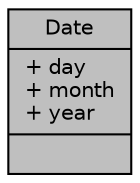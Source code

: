 digraph "Date"
{
 // LATEX_PDF_SIZE
  edge [fontname="Helvetica",fontsize="10",labelfontname="Helvetica",labelfontsize="10"];
  node [fontname="Helvetica",fontsize="10",shape=record];
  Node1 [label="{Date\n|+ day\l+ month\l+ year\l|}",height=0.2,width=0.4,color="black", fillcolor="grey75", style="filled", fontcolor="black",tooltip=" "];
}
